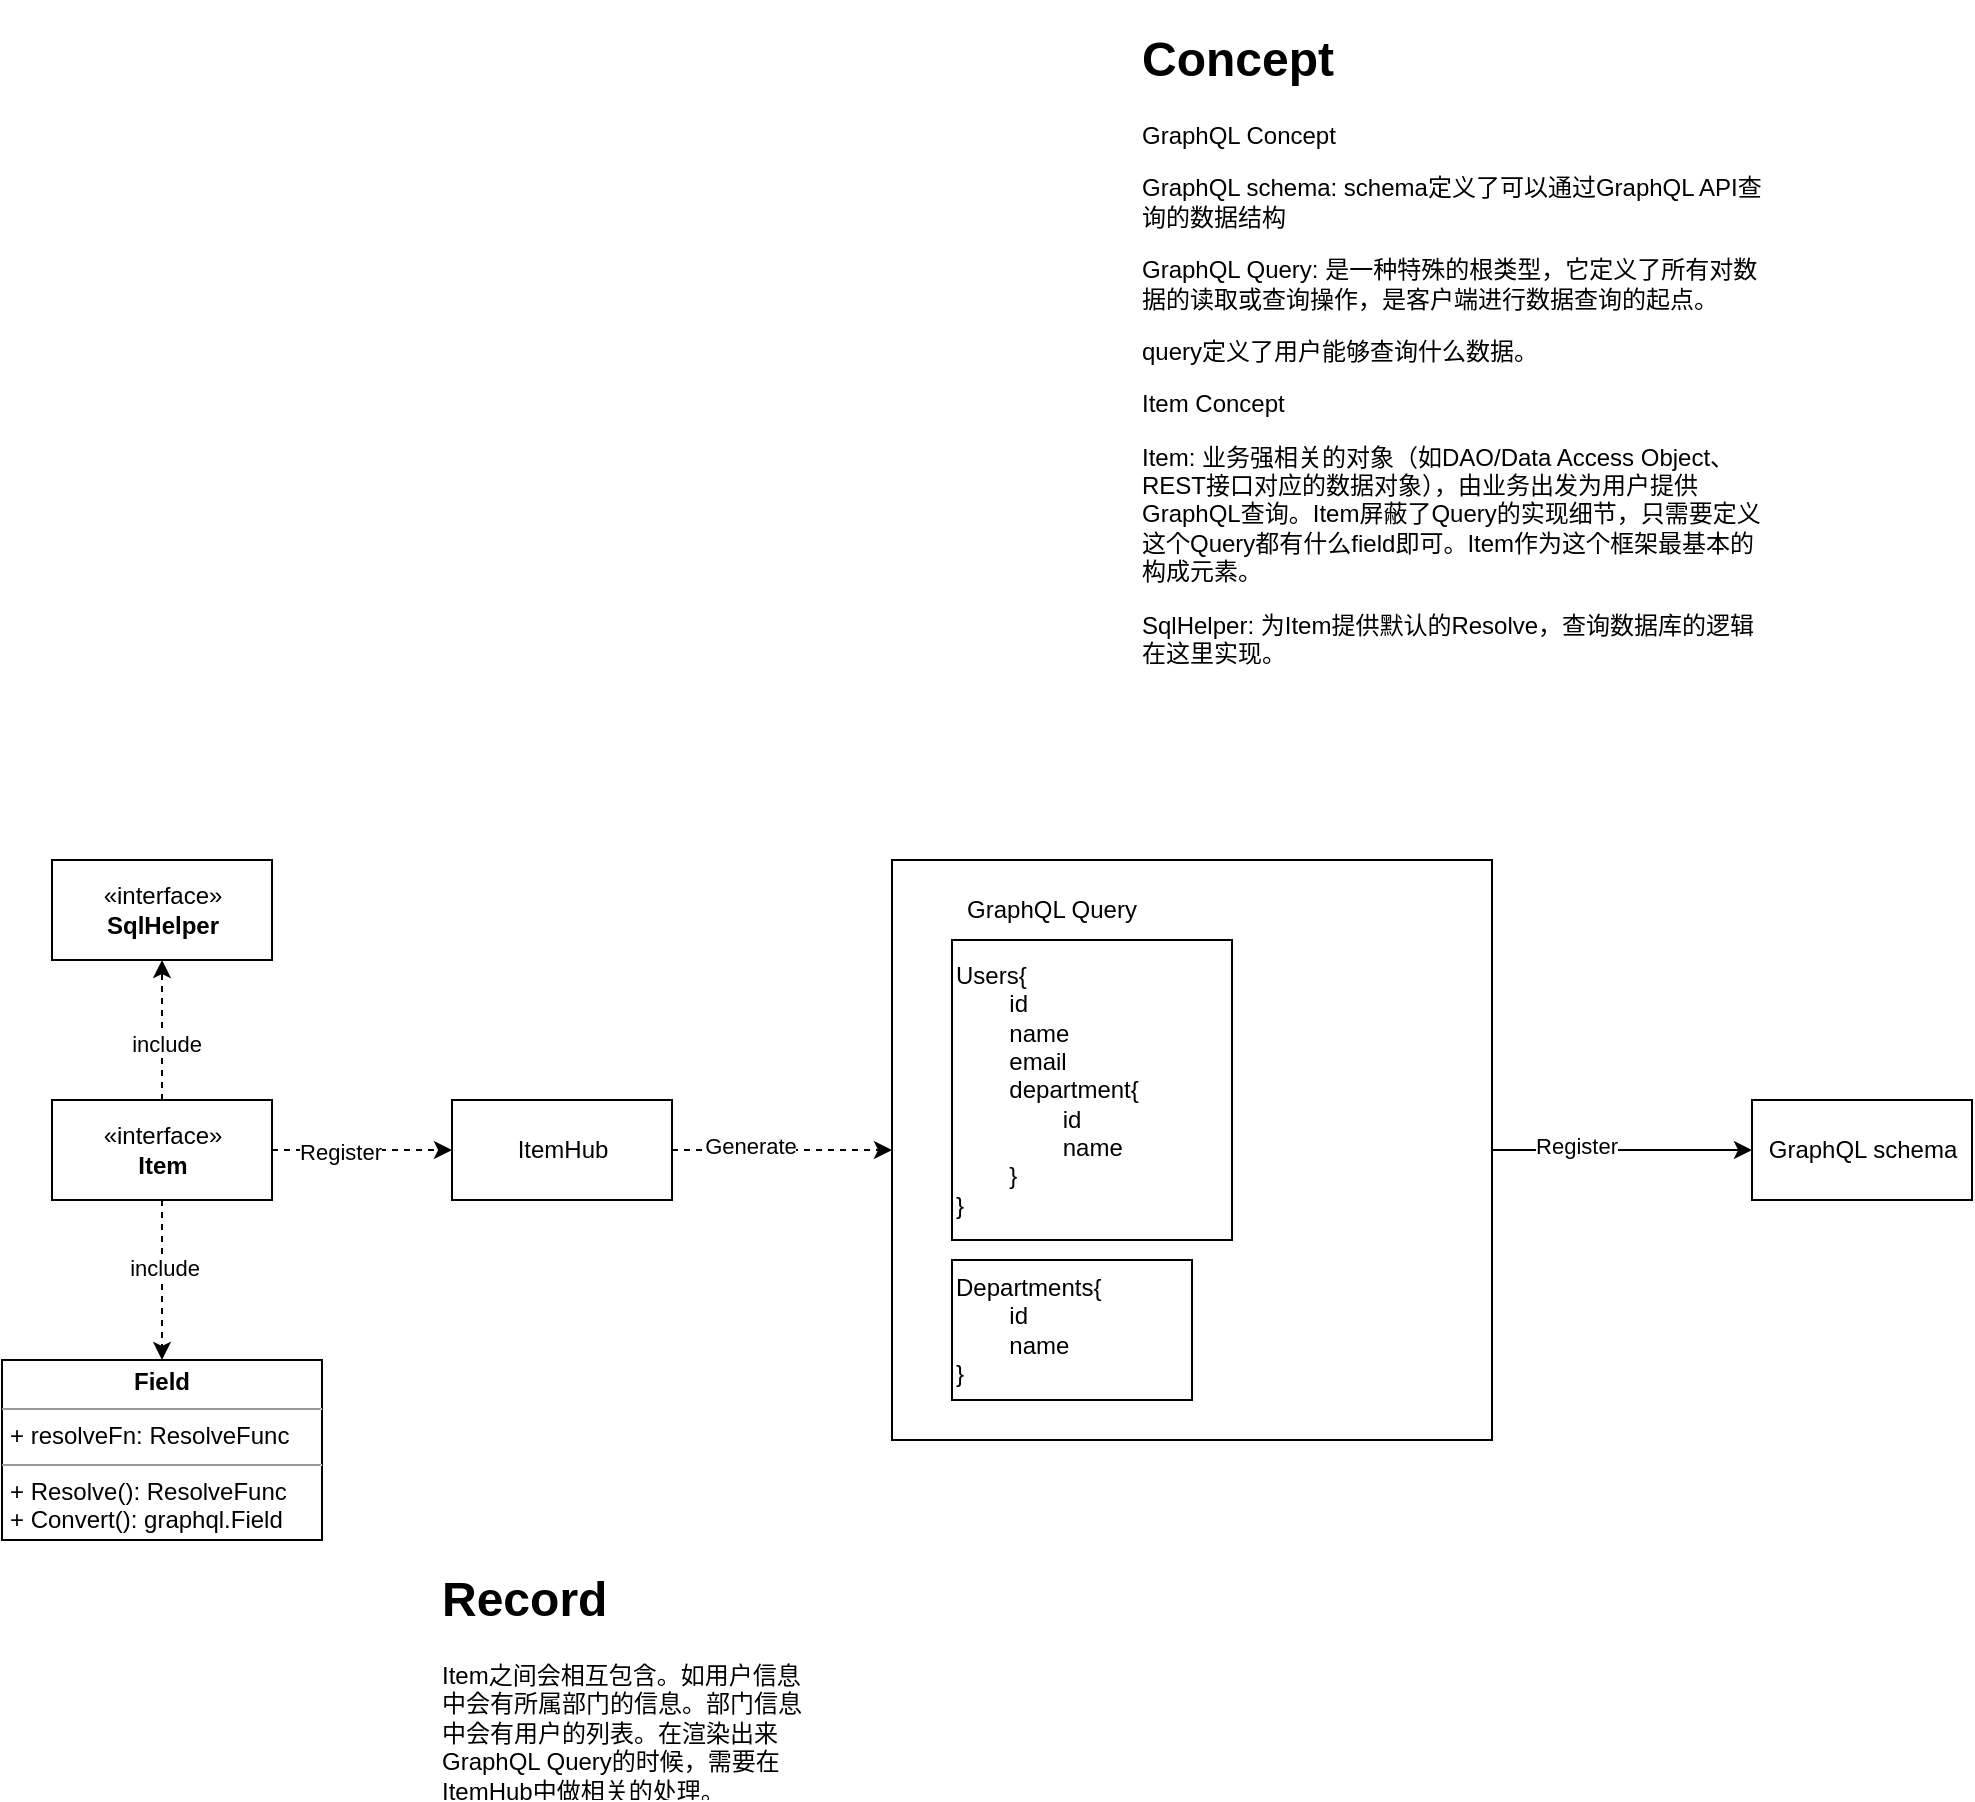 <mxfile version="20.8.16" type="device"><diagram name="Page-1" id="EHIIsB0hYLvP8ujFJ9yI"><mxGraphModel dx="954" dy="1843" grid="1" gridSize="10" guides="1" tooltips="1" connect="1" arrows="1" fold="1" page="1" pageScale="1" pageWidth="827" pageHeight="1169" math="0" shadow="0"><root><mxCell id="0"/><mxCell id="1" parent="0"/><mxCell id="xC_1bOl7rl0Wm4Pmd-97-22" style="edgeStyle=orthogonalEdgeStyle;rounded=0;orthogonalLoop=1;jettySize=auto;html=1;exitX=1;exitY=0.5;exitDx=0;exitDy=0;entryX=0;entryY=0.5;entryDx=0;entryDy=0;dashed=1;" parent="1" source="xC_1bOl7rl0Wm4Pmd-97-1" target="xC_1bOl7rl0Wm4Pmd-97-8" edge="1"><mxGeometry relative="1" as="geometry"/></mxCell><mxCell id="xC_1bOl7rl0Wm4Pmd-97-24" value="Generate" style="edgeLabel;html=1;align=center;verticalAlign=middle;resizable=0;points=[];" parent="xC_1bOl7rl0Wm4Pmd-97-22" vertex="1" connectable="0"><mxGeometry x="-0.291" y="2" relative="1" as="geometry"><mxPoint as="offset"/></mxGeometry></mxCell><mxCell id="xC_1bOl7rl0Wm4Pmd-97-1" value="ItemHub" style="html=1;" parent="1" vertex="1"><mxGeometry x="260" y="380" width="110" height="50" as="geometry"/></mxCell><mxCell id="xC_1bOl7rl0Wm4Pmd-97-2" value="«interface»&lt;br&gt;&lt;b&gt;SqlHelper&lt;/b&gt;" style="html=1;" parent="1" vertex="1"><mxGeometry x="60" y="260" width="110" height="50" as="geometry"/></mxCell><mxCell id="xC_1bOl7rl0Wm4Pmd-97-20" style="edgeStyle=orthogonalEdgeStyle;rounded=0;orthogonalLoop=1;jettySize=auto;html=1;exitX=0.5;exitY=0;exitDx=0;exitDy=0;entryX=0.5;entryY=1;entryDx=0;entryDy=0;dashed=1;" parent="1" source="xC_1bOl7rl0Wm4Pmd-97-3" target="xC_1bOl7rl0Wm4Pmd-97-2" edge="1"><mxGeometry relative="1" as="geometry"/></mxCell><mxCell id="xC_1bOl7rl0Wm4Pmd-97-21" value="include" style="edgeLabel;html=1;align=center;verticalAlign=middle;resizable=0;points=[];" parent="xC_1bOl7rl0Wm4Pmd-97-20" vertex="1" connectable="0"><mxGeometry x="-0.2" y="-2" relative="1" as="geometry"><mxPoint as="offset"/></mxGeometry></mxCell><mxCell id="xC_1bOl7rl0Wm4Pmd-97-23" style="edgeStyle=orthogonalEdgeStyle;rounded=0;orthogonalLoop=1;jettySize=auto;html=1;exitX=1;exitY=0.5;exitDx=0;exitDy=0;entryX=0;entryY=0.5;entryDx=0;entryDy=0;dashed=1;" parent="1" source="xC_1bOl7rl0Wm4Pmd-97-3" target="xC_1bOl7rl0Wm4Pmd-97-1" edge="1"><mxGeometry relative="1" as="geometry"/></mxCell><mxCell id="xC_1bOl7rl0Wm4Pmd-97-25" value="Register" style="edgeLabel;html=1;align=center;verticalAlign=middle;resizable=0;points=[];" parent="xC_1bOl7rl0Wm4Pmd-97-23" vertex="1" connectable="0"><mxGeometry x="-0.244" y="-1" relative="1" as="geometry"><mxPoint as="offset"/></mxGeometry></mxCell><mxCell id="xC_1bOl7rl0Wm4Pmd-97-28" style="edgeStyle=orthogonalEdgeStyle;rounded=0;orthogonalLoop=1;jettySize=auto;html=1;exitX=0.5;exitY=1;exitDx=0;exitDy=0;entryX=0.5;entryY=0;entryDx=0;entryDy=0;dashed=1;" parent="1" source="xC_1bOl7rl0Wm4Pmd-97-3" target="AOTG3Cp9O3n4q71KbZFH-6" edge="1"><mxGeometry relative="1" as="geometry"><mxPoint x="115" y="470" as="targetPoint"/></mxGeometry></mxCell><mxCell id="xC_1bOl7rl0Wm4Pmd-97-29" value="include" style="edgeLabel;html=1;align=center;verticalAlign=middle;resizable=0;points=[];" parent="xC_1bOl7rl0Wm4Pmd-97-28" vertex="1" connectable="0"><mxGeometry x="-0.15" y="1" relative="1" as="geometry"><mxPoint as="offset"/></mxGeometry></mxCell><mxCell id="xC_1bOl7rl0Wm4Pmd-97-3" value="«interface»&lt;br&gt;&lt;b&gt;Item&lt;/b&gt;" style="html=1;" parent="1" vertex="1"><mxGeometry x="60" y="380" width="110" height="50" as="geometry"/></mxCell><mxCell id="xC_1bOl7rl0Wm4Pmd-97-4" value="&lt;h1&gt;Concept&lt;/h1&gt;&lt;p&gt;GraphQL Concept&lt;/p&gt;&lt;p&gt;GraphQL schema: schema定义了可以通过GraphQL API查询的数据结构&lt;/p&gt;&lt;p&gt;GraphQL Query: 是一种特殊的根类型，它定义了所有对数据的读取或查询操作，是客户端进行数据查询的起点。&lt;/p&gt;&lt;p&gt;query定义了用户能够查询什么数据。&lt;/p&gt;Item Concept&lt;br&gt;&lt;p&gt;Item: 业务强相关的对象（如DAO/Data Access Object、REST接口对应的数据对象），由业务出发为用户提供GraphQL查询。Item屏蔽了Query的实现细节，只需要定义这个Query都有什么field即可。Item作为这个框架最基本的构成元素。&lt;/p&gt;SqlHelper: 为Item提供默认的Resolve，查询数据库的逻辑在这里实现。" style="text;html=1;strokeColor=none;fillColor=none;spacing=5;spacingTop=-20;whiteSpace=wrap;overflow=hidden;rounded=0;" parent="1" vertex="1"><mxGeometry x="600" y="-160" width="320" height="350" as="geometry"/></mxCell><mxCell id="xC_1bOl7rl0Wm4Pmd-97-5" value="GraphQL schema" style="html=1;" parent="1" vertex="1"><mxGeometry x="910" y="380" width="110" height="50" as="geometry"/></mxCell><mxCell id="xC_1bOl7rl0Wm4Pmd-97-10" value="" style="group" parent="1" vertex="1" connectable="0"><mxGeometry x="480" y="260" width="300" height="290" as="geometry"/></mxCell><mxCell id="xC_1bOl7rl0Wm4Pmd-97-8" value="" style="rounded=0;whiteSpace=wrap;html=1;movable=1;resizable=1;rotatable=1;deletable=1;editable=1;connectable=1;" parent="xC_1bOl7rl0Wm4Pmd-97-10" vertex="1"><mxGeometry width="300" height="290" as="geometry"/></mxCell><mxCell id="xC_1bOl7rl0Wm4Pmd-97-9" value="GraphQL Query" style="text;html=1;strokeColor=none;fillColor=none;align=center;verticalAlign=middle;whiteSpace=wrap;rounded=0;movable=1;resizable=1;rotatable=1;deletable=1;editable=1;connectable=1;" parent="xC_1bOl7rl0Wm4Pmd-97-10" vertex="1"><mxGeometry x="10" y="10" width="140" height="30" as="geometry"/></mxCell><mxCell id="xC_1bOl7rl0Wm4Pmd-97-7" value="Users{&lt;br style=&quot;border-color: var(--border-color); text-align: center;&quot;&gt;&lt;span style=&quot;text-align: center;&quot;&gt;&lt;span style=&quot;white-space: pre;&quot;&gt;&#9;&lt;/span&gt;id&lt;br&gt;&lt;span style=&quot;white-space: pre;&quot;&gt;&#9;&lt;/span&gt;name&lt;br&gt;&lt;span style=&quot;white-space: pre;&quot;&gt;&#9;&lt;/span&gt;email&lt;br&gt;&lt;span style=&quot;white-space: pre;&quot;&gt;&#9;&lt;/span&gt;department{&lt;br&gt;&lt;span style=&quot;white-space: pre;&quot;&gt;&#9;&lt;span style=&quot;white-space: pre;&quot;&gt;&#9;&lt;/span&gt;i&lt;/span&gt;d&lt;br&gt;&lt;span style=&quot;white-space: pre;&quot;&gt;&#9;&lt;/span&gt;&lt;span style=&quot;white-space: pre;&quot;&gt;&#9;&lt;/span&gt;name&lt;br&gt;&lt;span style=&quot;white-space: pre;&quot;&gt;&#9;&lt;/span&gt;}&lt;br&gt;}&lt;/span&gt;" style="html=1;align=left;" parent="xC_1bOl7rl0Wm4Pmd-97-10" vertex="1"><mxGeometry x="30" y="40" width="140" height="150" as="geometry"/></mxCell><mxCell id="xC_1bOl7rl0Wm4Pmd-97-17" value="Departments{&lt;br&gt;&lt;span style=&quot;white-space: pre;&quot;&gt;&#9;&lt;/span&gt;id&lt;br&gt;&lt;span style=&quot;white-space: pre;&quot;&gt;&#9;&lt;/span&gt;name&lt;br&gt;}" style="html=1;align=left;" parent="xC_1bOl7rl0Wm4Pmd-97-10" vertex="1"><mxGeometry x="30" y="200" width="120" height="70" as="geometry"/></mxCell><mxCell id="xC_1bOl7rl0Wm4Pmd-97-11" style="edgeStyle=orthogonalEdgeStyle;rounded=0;orthogonalLoop=1;jettySize=auto;html=1;exitX=1;exitY=0.5;exitDx=0;exitDy=0;entryX=0;entryY=0.5;entryDx=0;entryDy=0;" parent="1" source="xC_1bOl7rl0Wm4Pmd-97-8" target="xC_1bOl7rl0Wm4Pmd-97-5" edge="1"><mxGeometry relative="1" as="geometry"/></mxCell><mxCell id="xC_1bOl7rl0Wm4Pmd-97-12" value="Register" style="edgeLabel;html=1;align=center;verticalAlign=middle;resizable=0;points=[];" parent="xC_1bOl7rl0Wm4Pmd-97-11" vertex="1" connectable="0"><mxGeometry x="-0.354" y="2" relative="1" as="geometry"><mxPoint as="offset"/></mxGeometry></mxCell><mxCell id="xC_1bOl7rl0Wm4Pmd-97-26" value="&lt;h1&gt;Record&lt;/h1&gt;&lt;div&gt;Item之间会相互包含。如用户信息中会有所属部门的信息。部门信息中会有用户的列表。在渲染出来GraphQL Query的时候，需要在ItemHub中做相关的处理。&lt;/div&gt;&lt;div&gt;&lt;br&gt;&lt;/div&gt;" style="text;html=1;strokeColor=none;fillColor=none;spacing=5;spacingTop=-20;whiteSpace=wrap;overflow=hidden;rounded=0;" parent="1" vertex="1"><mxGeometry x="250" y="610" width="190" height="120" as="geometry"/></mxCell><mxCell id="AOTG3Cp9O3n4q71KbZFH-6" value="&lt;p style=&quot;margin:0px;margin-top:4px;text-align:center;&quot;&gt;&lt;b&gt;Field&lt;/b&gt;&lt;/p&gt;&lt;hr size=&quot;1&quot;&gt;&lt;p style=&quot;margin:0px;margin-left:4px;&quot;&gt;+ resolveFn: ResolveFunc&amp;nbsp;&lt;/p&gt;&lt;hr size=&quot;1&quot;&gt;&lt;p style=&quot;margin:0px;margin-left:4px;&quot;&gt;+ Resolve(): ResolveFunc&lt;/p&gt;&lt;p style=&quot;margin:0px;margin-left:4px;&quot;&gt;+ Convert(): graphql.Field&lt;/p&gt;" style="verticalAlign=top;align=left;overflow=fill;fontSize=12;fontFamily=Helvetica;html=1;" vertex="1" parent="1"><mxGeometry x="35" y="510" width="160" height="90" as="geometry"/></mxCell></root></mxGraphModel></diagram></mxfile>